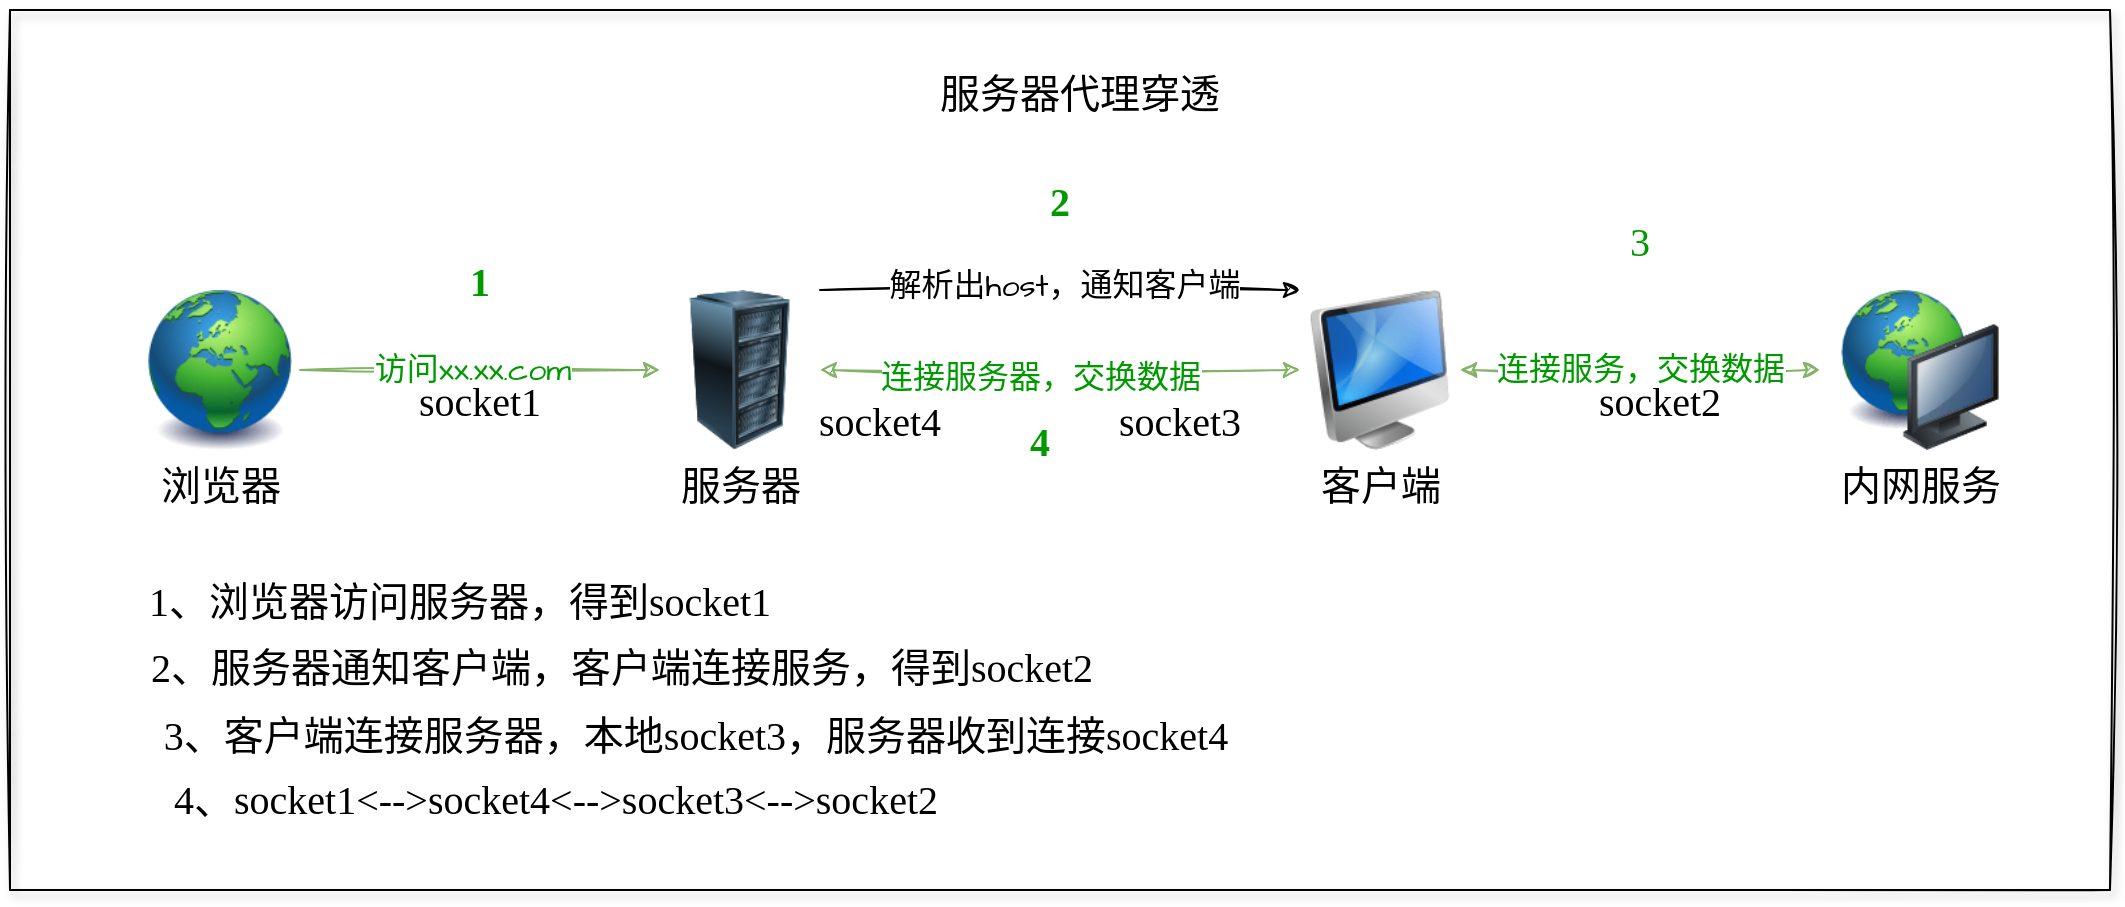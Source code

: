 <mxfile version="21.1.2" type="device">
  <diagram name="第 1 页" id="3Z4baIupDDAdLtA1P50n">
    <mxGraphModel dx="1818" dy="835" grid="1" gridSize="10" guides="1" tooltips="1" connect="1" arrows="1" fold="1" page="0" pageScale="1" pageWidth="827" pageHeight="1169" math="0" shadow="0">
      <root>
        <mxCell id="0" />
        <mxCell id="1" parent="0" />
        <mxCell id="LNI1CUpu660g_mNteLfr-24" value="" style="rounded=0;whiteSpace=wrap;html=1;sketch=1;hachureGap=4;jiggle=2;curveFitting=1;fontFamily=Architects Daughter;fontSource=https%3A%2F%2Ffonts.googleapis.com%2Fcss%3Ffamily%3DArchitects%2BDaughter;fontSize=20;glass=1;shadow=1;fillColor=none;" vertex="1" parent="1">
          <mxGeometry x="-325" y="220" width="1050" height="440" as="geometry" />
        </mxCell>
        <mxCell id="LNI1CUpu660g_mNteLfr-1" value="内网服务" style="image;html=1;image=img/lib/clip_art/computers/Network_128x128.png;sketch=1;hachureGap=4;jiggle=2;curveFitting=1;fontFamily=Architects Daughter;fontSource=https%3A%2F%2Ffonts.googleapis.com%2Fcss%3Ffamily%3DArchitects%2BDaughter;fontSize=20;" vertex="1" parent="1">
          <mxGeometry x="590" y="360" width="80" height="80" as="geometry" />
        </mxCell>
        <mxCell id="LNI1CUpu660g_mNteLfr-2" value="浏览器" style="image;html=1;image=img/lib/clip_art/general/Earth_globe_128x128.png;sketch=1;hachureGap=4;jiggle=2;curveFitting=1;fontFamily=Architects Daughter;fontSource=https%3A%2F%2Ffonts.googleapis.com%2Fcss%3Ffamily%3DArchitects%2BDaughter;fontSize=20;" vertex="1" parent="1">
          <mxGeometry x="-260" y="360" width="80" height="80" as="geometry" />
        </mxCell>
        <mxCell id="LNI1CUpu660g_mNteLfr-3" value="服务器" style="image;html=1;image=img/lib/clip_art/computers/Server_Rack_128x128.png;sketch=1;hachureGap=4;jiggle=2;curveFitting=1;fontFamily=Architects Daughter;fontSource=https%3A%2F%2Ffonts.googleapis.com%2Fcss%3Ffamily%3DArchitects%2BDaughter;fontSize=20;" vertex="1" parent="1">
          <mxGeometry y="360" width="80" height="80" as="geometry" />
        </mxCell>
        <mxCell id="LNI1CUpu660g_mNteLfr-4" value="客户端" style="image;html=1;image=img/lib/clip_art/computers/iMac_128x128.png;sketch=1;hachureGap=4;jiggle=2;curveFitting=1;fontFamily=Architects Daughter;fontSource=https%3A%2F%2Ffonts.googleapis.com%2Fcss%3Ffamily%3DArchitects%2BDaughter;fontSize=20;" vertex="1" parent="1">
          <mxGeometry x="320" y="360" width="80" height="80" as="geometry" />
        </mxCell>
        <mxCell id="LNI1CUpu660g_mNteLfr-5" value="" style="endArrow=classic;html=1;rounded=0;sketch=1;hachureGap=4;jiggle=2;curveFitting=1;fontFamily=Architects Daughter;fontSource=https%3A%2F%2Ffonts.googleapis.com%2Fcss%3Ffamily%3DArchitects%2BDaughter;fontSize=16;exitX=1;exitY=0.5;exitDx=0;exitDy=0;entryX=0;entryY=0.5;entryDx=0;entryDy=0;fillColor=#d5e8d4;strokeColor=#82b366;" edge="1" parent="1" source="LNI1CUpu660g_mNteLfr-2" target="LNI1CUpu660g_mNteLfr-3">
          <mxGeometry width="50" height="50" relative="1" as="geometry">
            <mxPoint x="-150" y="330" as="sourcePoint" />
            <mxPoint x="-100" y="280" as="targetPoint" />
          </mxGeometry>
        </mxCell>
        <mxCell id="LNI1CUpu660g_mNteLfr-6" value="访问xx.xx.com" style="edgeLabel;html=1;align=center;verticalAlign=middle;resizable=0;points=[];fontSize=16;fontFamily=Architects Daughter;fontColor=#009900;" vertex="1" connectable="0" parent="LNI1CUpu660g_mNteLfr-5">
          <mxGeometry x="-0.273" relative="1" as="geometry">
            <mxPoint x="20" as="offset" />
          </mxGeometry>
        </mxCell>
        <mxCell id="LNI1CUpu660g_mNteLfr-7" value="" style="endArrow=classic;html=1;rounded=0;sketch=1;hachureGap=4;jiggle=2;curveFitting=1;fontFamily=Architects Daughter;fontSource=https%3A%2F%2Ffonts.googleapis.com%2Fcss%3Ffamily%3DArchitects%2BDaughter;fontSize=16;exitX=1;exitY=0;exitDx=0;exitDy=0;entryX=0;entryY=0;entryDx=0;entryDy=0;" edge="1" parent="1" source="LNI1CUpu660g_mNteLfr-3" target="LNI1CUpu660g_mNteLfr-4">
          <mxGeometry width="50" height="50" relative="1" as="geometry">
            <mxPoint x="170" y="370" as="sourcePoint" />
            <mxPoint x="220" y="320" as="targetPoint" />
          </mxGeometry>
        </mxCell>
        <mxCell id="LNI1CUpu660g_mNteLfr-8" value="解析出host，通知客户端" style="edgeLabel;html=1;align=center;verticalAlign=middle;resizable=0;points=[];fontSize=16;fontFamily=Architects Daughter;" vertex="1" connectable="0" parent="LNI1CUpu660g_mNteLfr-7">
          <mxGeometry x="-0.3" y="2" relative="1" as="geometry">
            <mxPoint x="38" as="offset" />
          </mxGeometry>
        </mxCell>
        <mxCell id="LNI1CUpu660g_mNteLfr-9" value="" style="endArrow=classic;startArrow=classic;html=1;rounded=0;sketch=1;hachureGap=4;jiggle=2;curveFitting=1;fontFamily=Architects Daughter;fontSource=https%3A%2F%2Ffonts.googleapis.com%2Fcss%3Ffamily%3DArchitects%2BDaughter;fontSize=16;exitX=1;exitY=0.5;exitDx=0;exitDy=0;fillColor=#d5e8d4;strokeColor=#82b366;" edge="1" parent="1" source="LNI1CUpu660g_mNteLfr-4">
          <mxGeometry width="50" height="50" relative="1" as="geometry">
            <mxPoint x="530" y="560" as="sourcePoint" />
            <mxPoint x="580" y="400" as="targetPoint" />
          </mxGeometry>
        </mxCell>
        <mxCell id="LNI1CUpu660g_mNteLfr-10" value="连接服务，交换数据" style="edgeLabel;html=1;align=center;verticalAlign=middle;resizable=0;points=[];fontSize=16;fontFamily=Architects Daughter;fontColor=#009900;" vertex="1" connectable="0" parent="LNI1CUpu660g_mNteLfr-9">
          <mxGeometry x="-0.292" y="-4" relative="1" as="geometry">
            <mxPoint x="26" y="-4" as="offset" />
          </mxGeometry>
        </mxCell>
        <mxCell id="LNI1CUpu660g_mNteLfr-11" value="" style="endArrow=classic;startArrow=classic;html=1;rounded=0;sketch=1;hachureGap=4;jiggle=2;curveFitting=1;fontFamily=Architects Daughter;fontSource=https%3A%2F%2Ffonts.googleapis.com%2Fcss%3Ffamily%3DArchitects%2BDaughter;fontSize=16;exitX=1;exitY=0.5;exitDx=0;exitDy=0;entryX=0;entryY=0.5;entryDx=0;entryDy=0;fillColor=#d5e8d4;strokeColor=#82b366;" edge="1" parent="1" source="LNI1CUpu660g_mNteLfr-3" target="LNI1CUpu660g_mNteLfr-4">
          <mxGeometry width="50" height="50" relative="1" as="geometry">
            <mxPoint x="250" y="540" as="sourcePoint" />
            <mxPoint x="300" y="490" as="targetPoint" />
          </mxGeometry>
        </mxCell>
        <mxCell id="LNI1CUpu660g_mNteLfr-12" value="连接服务器，交换数据" style="edgeLabel;html=1;align=center;verticalAlign=middle;resizable=0;points=[];fontSize=16;fontFamily=Architects Daughter;fontColor=#009900;" vertex="1" connectable="0" parent="LNI1CUpu660g_mNteLfr-11">
          <mxGeometry x="-0.083" y="-4" relative="1" as="geometry">
            <mxPoint as="offset" />
          </mxGeometry>
        </mxCell>
        <mxCell id="LNI1CUpu660g_mNteLfr-13" value="1" style="text;html=1;strokeColor=none;fillColor=none;align=center;verticalAlign=middle;whiteSpace=wrap;rounded=0;fontSize=20;fontFamily=Comic Sans MS;fontColor=#009900;fontStyle=1" vertex="1" parent="1">
          <mxGeometry x="-120" y="340" width="60" height="30" as="geometry" />
        </mxCell>
        <mxCell id="LNI1CUpu660g_mNteLfr-14" value="2" style="text;html=1;strokeColor=none;fillColor=none;align=center;verticalAlign=middle;whiteSpace=wrap;rounded=0;fontSize=20;fontFamily=Comic Sans MS;fontStyle=1;fontColor=#009900;" vertex="1" parent="1">
          <mxGeometry x="170" y="300" width="60" height="30" as="geometry" />
        </mxCell>
        <mxCell id="LNI1CUpu660g_mNteLfr-15" value="3" style="text;html=1;strokeColor=none;fillColor=none;align=center;verticalAlign=middle;whiteSpace=wrap;rounded=0;fontSize=20;fontFamily=Comic Sans MS;fontColor=#009900;" vertex="1" parent="1">
          <mxGeometry x="460" y="320" width="60" height="30" as="geometry" />
        </mxCell>
        <mxCell id="LNI1CUpu660g_mNteLfr-16" value="4&lt;br&gt;" style="text;html=1;strokeColor=none;fillColor=none;align=center;verticalAlign=middle;whiteSpace=wrap;rounded=0;fontSize=20;fontFamily=Comic Sans MS;fontColor=#009900;fontStyle=1" vertex="1" parent="1">
          <mxGeometry x="160" y="420" width="60" height="30" as="geometry" />
        </mxCell>
        <mxCell id="LNI1CUpu660g_mNteLfr-17" value="socket1" style="text;html=1;strokeColor=none;fillColor=none;align=center;verticalAlign=middle;whiteSpace=wrap;rounded=0;fontSize=20;fontFamily=Comic Sans MS;" vertex="1" parent="1">
          <mxGeometry x="-120" y="400" width="60" height="30" as="geometry" />
        </mxCell>
        <mxCell id="LNI1CUpu660g_mNteLfr-18" value="socket2" style="text;html=1;strokeColor=none;fillColor=none;align=center;verticalAlign=middle;whiteSpace=wrap;rounded=0;fontSize=20;fontFamily=Comic Sans MS;" vertex="1" parent="1">
          <mxGeometry x="470" y="400" width="60" height="30" as="geometry" />
        </mxCell>
        <mxCell id="LNI1CUpu660g_mNteLfr-19" value="socket3" style="text;html=1;strokeColor=none;fillColor=none;align=center;verticalAlign=middle;whiteSpace=wrap;rounded=0;fontSize=20;fontFamily=Comic Sans MS;" vertex="1" parent="1">
          <mxGeometry x="230" y="410" width="60" height="30" as="geometry" />
        </mxCell>
        <mxCell id="LNI1CUpu660g_mNteLfr-22" value="socket4" style="text;html=1;strokeColor=none;fillColor=none;align=center;verticalAlign=middle;whiteSpace=wrap;rounded=0;fontSize=20;fontFamily=Comic Sans MS;" vertex="1" parent="1">
          <mxGeometry x="80" y="410" width="60" height="30" as="geometry" />
        </mxCell>
        <mxCell id="LNI1CUpu660g_mNteLfr-25" value="服务器代理穿透" style="text;html=1;strokeColor=none;fillColor=none;align=center;verticalAlign=middle;whiteSpace=wrap;rounded=0;fontSize=20;fontFamily=Architects Daughter;" vertex="1" parent="1">
          <mxGeometry x="100" y="247" width="220" height="30" as="geometry" />
        </mxCell>
        <mxCell id="LNI1CUpu660g_mNteLfr-26" value="1、浏览器访问服务器，得到socket1" style="text;html=1;strokeColor=none;fillColor=none;align=center;verticalAlign=middle;whiteSpace=wrap;rounded=0;fontSize=20;fontFamily=Comic Sans MS;" vertex="1" parent="1">
          <mxGeometry x="-270" y="500" width="340" height="30" as="geometry" />
        </mxCell>
        <mxCell id="LNI1CUpu660g_mNteLfr-27" value="2、服务器通知客户端，客户端连接服务，得到socket2" style="text;html=1;strokeColor=none;fillColor=none;align=center;verticalAlign=middle;whiteSpace=wrap;rounded=0;fontSize=20;fontFamily=Comic Sans MS;" vertex="1" parent="1">
          <mxGeometry x="-264" y="533" width="490" height="30" as="geometry" />
        </mxCell>
        <mxCell id="LNI1CUpu660g_mNteLfr-28" value="3、客户端连接服务器，本地socket3，服务器收到连接socket4" style="text;html=1;strokeColor=none;fillColor=none;align=center;verticalAlign=middle;whiteSpace=wrap;rounded=0;fontSize=20;fontFamily=Comic Sans MS;" vertex="1" parent="1">
          <mxGeometry x="-264" y="567" width="564" height="30" as="geometry" />
        </mxCell>
        <mxCell id="LNI1CUpu660g_mNteLfr-29" value="4、socket1&amp;lt;--&amp;gt;socket4&amp;lt;--&amp;gt;socket3&amp;lt;--&amp;gt;socket2" style="text;html=1;strokeColor=none;fillColor=none;align=center;verticalAlign=middle;whiteSpace=wrap;rounded=0;fontSize=20;fontFamily=Comic Sans MS;" vertex="1" parent="1">
          <mxGeometry x="-264" y="599" width="424" height="30" as="geometry" />
        </mxCell>
      </root>
    </mxGraphModel>
  </diagram>
</mxfile>
